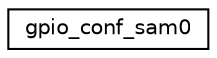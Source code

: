 digraph "Graphical Class Hierarchy"
{
 // LATEX_PDF_SIZE
  edge [fontname="Helvetica",fontsize="10",labelfontname="Helvetica",labelfontsize="10"];
  node [fontname="Helvetica",fontsize="10",shape=record];
  rankdir="LR";
  Node0 [label="gpio_conf_sam0",height=0.2,width=0.4,color="black", fillcolor="white", style="filled",URL="$uniongpio__conf__sam0.html",tooltip="GPIO pin configuration for SAM0 MCUs."];
}
